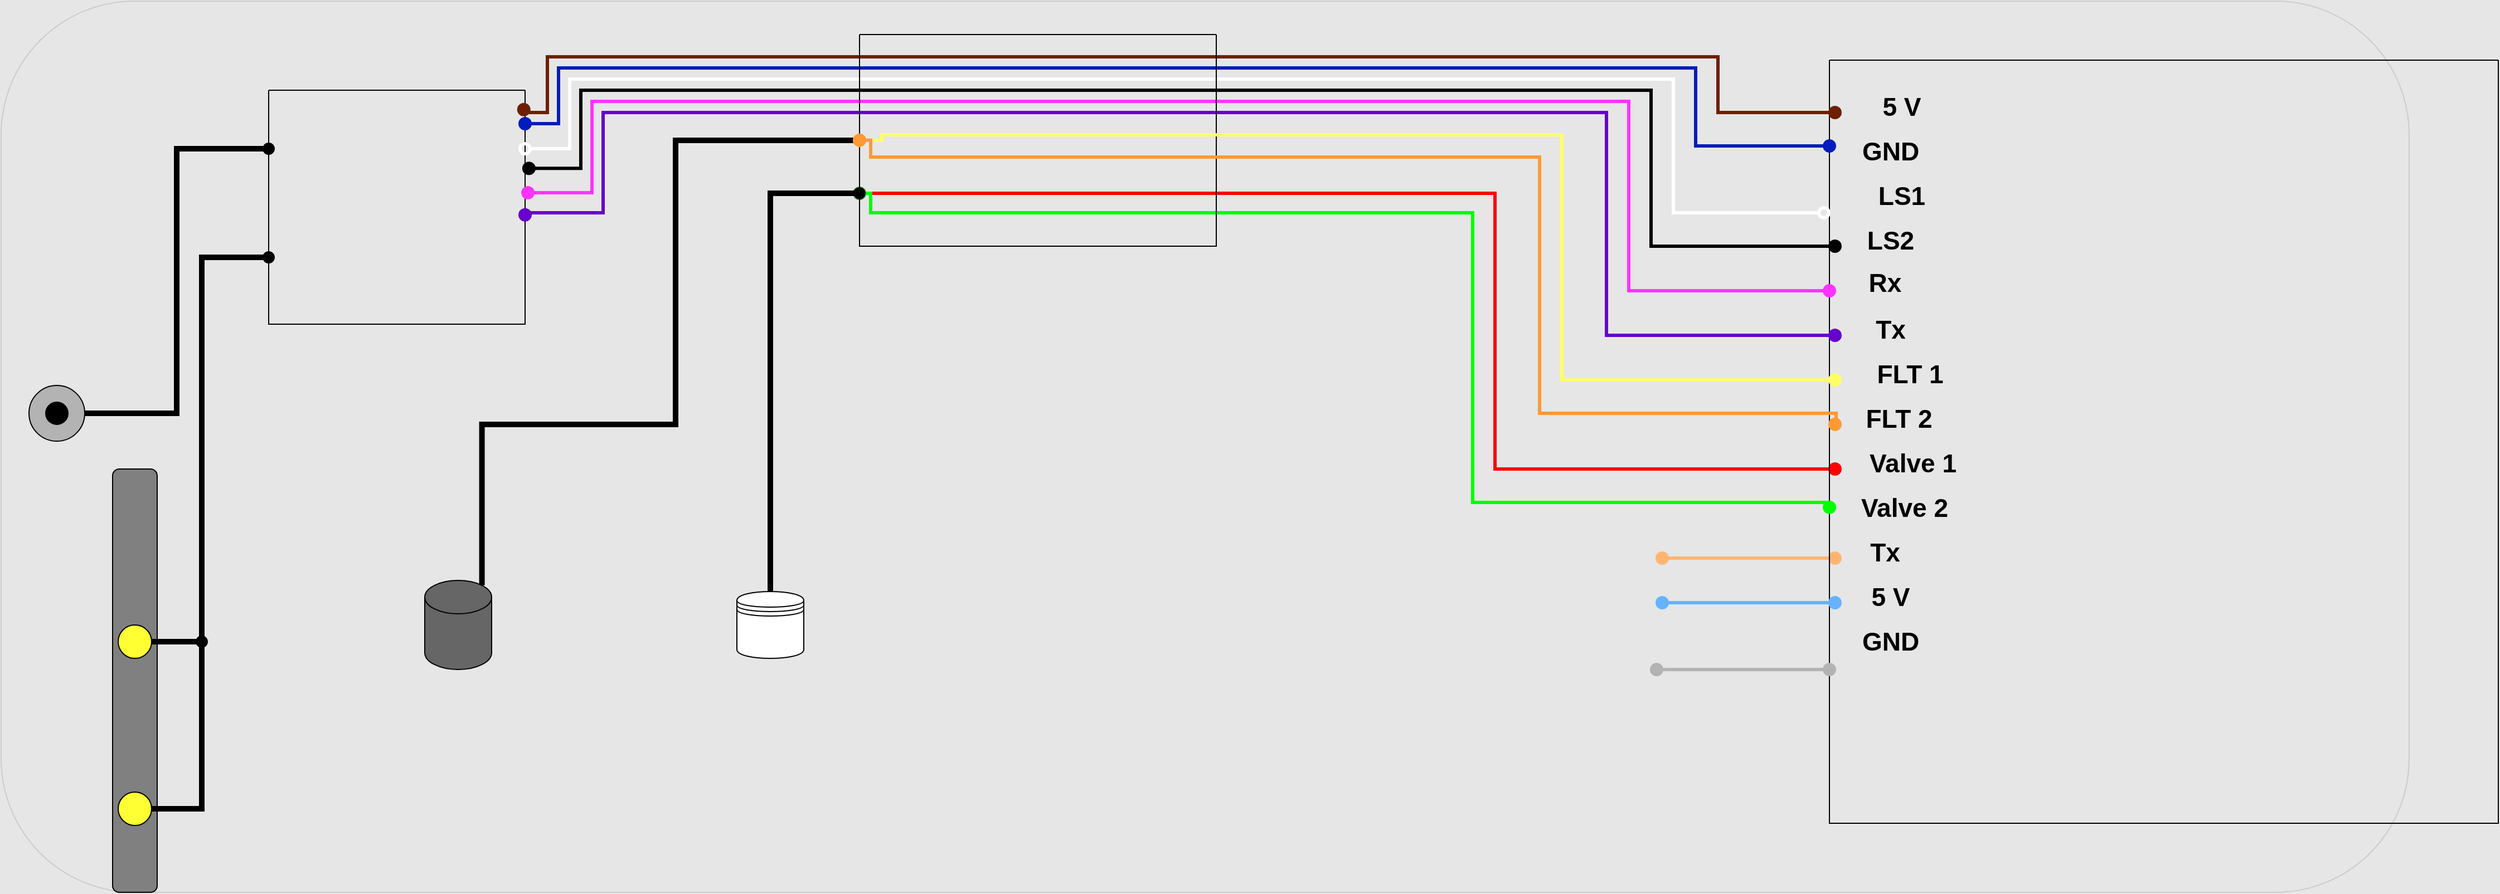 <mxfile version="24.7.2" type="github">
  <diagram name="Page-1" id="7e0a89b8-554c-2b80-1dc8-d5c74ca68de4">
    <mxGraphModel dx="512" dy="493" grid="1" gridSize="10" guides="1" tooltips="1" connect="1" arrows="1" fold="1" page="1" pageScale="1" pageWidth="1100" pageHeight="850" background="#E6E6E6" math="0" shadow="0">
      <root>
        <mxCell id="0" />
        <mxCell id="1" parent="0" />
        <mxCell id="GZgzMt5lGDm11GtKSmbS-1" value="" style="rounded=1;whiteSpace=wrap;html=1;fillColor=#E6E6E6;fontColor=#333333;strokeColor=#CCCCCC;fillStyle=auto;gradientColor=none;" vertex="1" parent="1">
          <mxGeometry x="40" y="30" width="2160" height="800" as="geometry" />
        </mxCell>
        <mxCell id="eWyAGycqIImicUFKL28u-35" value="" style="group" parent="1" vertex="1" connectable="0">
          <mxGeometry x="1700" y="510" width="60" height="30" as="geometry" />
        </mxCell>
        <mxCell id="eWyAGycqIImicUFKL28u-31" value="" style="endArrow=oval;html=1;rounded=0;strokeWidth=3;targetPerimeterSpacing=0;endSize=9;startSize=9;startArrow=oval;startFill=1;endFill=1;fillColor=#0050ef;strokeColor=#ff0000;edgeStyle=orthogonalEdgeStyle;exitX=0;exitY=0.75;exitDx=0;exitDy=0;" parent="1" source="eWyAGycqIImicUFKL28u-1" edge="1">
          <mxGeometry width="50" height="50" relative="1" as="geometry">
            <mxPoint x="1530" y="450" as="sourcePoint" />
            <mxPoint x="1685" y="450" as="targetPoint" />
            <Array as="points">
              <mxPoint x="1380" y="202" />
              <mxPoint x="1380" y="450" />
            </Array>
          </mxGeometry>
        </mxCell>
        <mxCell id="eWyAGycqIImicUFKL28u-37" value="" style="endArrow=oval;html=1;rounded=0;strokeWidth=3;targetPerimeterSpacing=0;endSize=9;startSize=9;startArrow=oval;startFill=1;endFill=1;fillColor=#0050ef;strokeColor=#FFB570;" parent="1" edge="1">
          <mxGeometry width="50" height="50" relative="1" as="geometry">
            <mxPoint x="1530" y="530" as="sourcePoint" />
            <mxPoint x="1685" y="530" as="targetPoint" />
          </mxGeometry>
        </mxCell>
        <mxCell id="eWyAGycqIImicUFKL28u-33" value="Valve 1" style="text;html=1;align=center;verticalAlign=middle;whiteSpace=wrap;rounded=0;labelBackgroundColor=none;fontSize=23;fontStyle=1;fontColor=#000000;spacingTop=0;container=0;" parent="1" vertex="1">
          <mxGeometry x="1700" y="430" width="110" height="30" as="geometry" />
        </mxCell>
        <mxCell id="eWyAGycqIImicUFKL28u-47" value="" style="swimlane;startSize=0;" parent="1" vertex="1">
          <mxGeometry x="1680" y="83" width="600" height="685" as="geometry" />
        </mxCell>
        <mxCell id="eWyAGycqIImicUFKL28u-14" value="Rx" style="text;html=1;align=center;verticalAlign=middle;whiteSpace=wrap;rounded=0;labelBackgroundColor=none;fontSize=23;fontStyle=1;fontColor=#000000;spacingTop=0;container=0;" parent="eWyAGycqIImicUFKL28u-47" vertex="1">
          <mxGeometry x="40.071" y="185" width="19.859" height="30" as="geometry" />
        </mxCell>
        <mxCell id="eWyAGycqIImicUFKL28u-48" value="" style="swimlane;startSize=0;" parent="1" vertex="1">
          <mxGeometry x="280" y="110" width="230" height="210" as="geometry" />
        </mxCell>
        <mxCell id="eWyAGycqIImicUFKL28u-15" value="" style="endArrow=oval;html=1;rounded=0;strokeWidth=3;targetPerimeterSpacing=0;endSize=9;startSize=9;startArrow=oval;startFill=1;endFill=1;fillColor=#ffcd28;gradientColor=#ffa500;strokeColor=#FF33FF;exitX=1.011;exitY=0.438;exitDx=0;exitDy=0;edgeStyle=orthogonalEdgeStyle;exitPerimeter=0;" parent="1" source="eWyAGycqIImicUFKL28u-48" edge="1">
          <mxGeometry width="50" height="50" relative="1" as="geometry">
            <mxPoint x="1260" y="289" as="sourcePoint" />
            <mxPoint x="1680" y="290" as="targetPoint" />
            <Array as="points">
              <mxPoint x="570" y="202" />
              <mxPoint x="570" y="120" />
              <mxPoint x="1500" y="120" />
              <mxPoint x="1500" y="290" />
            </Array>
          </mxGeometry>
        </mxCell>
        <mxCell id="eWyAGycqIImicUFKL28u-40" value="GND" style="text;html=1;align=center;verticalAlign=middle;whiteSpace=wrap;rounded=0;labelBackgroundColor=none;fontSize=23;fontStyle=1;fontColor=#000000;spacingTop=0;container=0;" parent="1" vertex="1">
          <mxGeometry x="1705" y="590" width="60" height="30" as="geometry" />
        </mxCell>
        <mxCell id="eWyAGycqIImicUFKL28u-41" value="" style="endArrow=oval;html=1;rounded=0;strokeWidth=3;targetPerimeterSpacing=0;endSize=9;startSize=9;startArrow=oval;startFill=1;endFill=1;fillColor=#0050ef;strokeColor=#00ff00;exitX=0;exitY=0.75;exitDx=0;exitDy=0;edgeStyle=orthogonalEdgeStyle;" parent="1" source="eWyAGycqIImicUFKL28u-1" edge="1">
          <mxGeometry width="50" height="50" relative="1" as="geometry">
            <mxPoint x="1525" y="484.33" as="sourcePoint" />
            <mxPoint x="1680" y="484.33" as="targetPoint" />
            <Array as="points">
              <mxPoint x="820" y="202" />
              <mxPoint x="820" y="220" />
              <mxPoint x="1360" y="220" />
              <mxPoint x="1360" y="480" />
              <mxPoint x="1680" y="480" />
            </Array>
          </mxGeometry>
        </mxCell>
        <mxCell id="eWyAGycqIImicUFKL28u-38" value="" style="endArrow=oval;html=1;rounded=0;strokeWidth=3;targetPerimeterSpacing=0;endSize=9;startSize=9;startArrow=oval;startFill=1;endFill=1;fillColor=#ffff88;strokeColor=#66B2FF;" parent="1" edge="1">
          <mxGeometry width="50" height="50" relative="1" as="geometry">
            <mxPoint x="1530" y="570" as="sourcePoint" />
            <mxPoint x="1685" y="570" as="targetPoint" />
          </mxGeometry>
        </mxCell>
        <mxCell id="eWyAGycqIImicUFKL28u-42" value="5 V " style="text;html=1;align=center;verticalAlign=middle;whiteSpace=wrap;rounded=0;labelBackgroundColor=none;fontSize=23;fontStyle=1;fontColor=#000000;spacingTop=0;container=0;" parent="1" vertex="1">
          <mxGeometry x="1705" y="550" width="60" height="30" as="geometry" />
        </mxCell>
        <mxCell id="eWyAGycqIImicUFKL28u-36" value="Tx" style="text;html=1;align=center;verticalAlign=middle;whiteSpace=wrap;rounded=0;labelBackgroundColor=none;fontSize=23;fontStyle=1;fontColor=#000000;spacingTop=0;container=0;" parent="1" vertex="1">
          <mxGeometry x="1700" y="510" width="60" height="30" as="geometry" />
        </mxCell>
        <mxCell id="eWyAGycqIImicUFKL28u-34" value="" style="endArrow=oval;html=1;rounded=0;strokeWidth=3;targetPerimeterSpacing=0;endSize=9;startSize=9;startArrow=oval;startFill=1;endFill=1;fillColor=#ffcd28;gradientColor=#ffa500;strokeColor=#B3B3B3;" parent="1" edge="1">
          <mxGeometry width="50" height="50" relative="1" as="geometry">
            <mxPoint x="1525" y="630" as="sourcePoint" />
            <mxPoint x="1680" y="630" as="targetPoint" />
          </mxGeometry>
        </mxCell>
        <mxCell id="eWyAGycqIImicUFKL28u-30" value="&lt;div&gt;&lt;font color=&quot;#000000&quot;&gt;Valve 2&lt;/font&gt;&lt;/div&gt;" style="text;html=1;align=center;verticalAlign=middle;whiteSpace=wrap;rounded=0;labelBackgroundColor=none;fontSize=23;fontStyle=1;fontColor=#FFFFFF;spacingTop=0;container=0;" parent="1" vertex="1">
          <mxGeometry x="1705" y="470" width="85" height="30" as="geometry" />
        </mxCell>
        <mxCell id="eWyAGycqIImicUFKL28u-17" value="Tx" style="text;html=1;align=center;verticalAlign=middle;whiteSpace=wrap;rounded=0;labelBackgroundColor=none;fontSize=23;fontStyle=1;fontColor=#000000;spacingTop=0;container=0;" parent="1" vertex="1">
          <mxGeometry x="1705" y="310" width="60" height="30" as="geometry" />
        </mxCell>
        <mxCell id="eWyAGycqIImicUFKL28u-18" value="" style="endArrow=oval;html=1;rounded=0;strokeWidth=3;targetPerimeterSpacing=0;endSize=9;startSize=9;startArrow=oval;startFill=1;endFill=1;fillColor=#0050ef;strokeColor=#6600CC;edgeStyle=orthogonalEdgeStyle;exitX=1;exitY=0.533;exitDx=0;exitDy=0;exitPerimeter=0;" parent="1" source="eWyAGycqIImicUFKL28u-48" edge="1">
          <mxGeometry width="50" height="50" relative="1" as="geometry">
            <mxPoint x="1530" y="330" as="sourcePoint" />
            <mxPoint x="1685" y="330" as="targetPoint" />
            <Array as="points">
              <mxPoint x="510" y="220" />
              <mxPoint x="580" y="220" />
              <mxPoint x="580" y="130" />
              <mxPoint x="1480" y="130" />
              <mxPoint x="1480" y="330" />
            </Array>
          </mxGeometry>
        </mxCell>
        <mxCell id="eWyAGycqIImicUFKL28u-72" style="edgeStyle=orthogonalEdgeStyle;shape=connector;rounded=0;orthogonalLoop=1;jettySize=auto;html=1;exitX=0.855;exitY=0;exitDx=0;exitDy=4.35;exitPerimeter=0;entryX=0;entryY=0.5;entryDx=0;entryDy=0;strokeColor=default;align=center;verticalAlign=middle;fontFamily=Helvetica;fontSize=11;fontColor=default;labelBackgroundColor=default;endArrow=oval;endFill=1;strokeWidth=5;" parent="1" source="eWyAGycqIImicUFKL28u-57" target="eWyAGycqIImicUFKL28u-1" edge="1">
          <mxGeometry relative="1" as="geometry">
            <Array as="points">
              <mxPoint x="471" y="410" />
              <mxPoint x="645" y="410" />
              <mxPoint x="645" y="155" />
            </Array>
          </mxGeometry>
        </mxCell>
        <mxCell id="eWyAGycqIImicUFKL28u-57" value="" style="shape=cylinder3;whiteSpace=wrap;html=1;boundedLbl=1;backgroundOutline=1;size=15;fillColor=#666666;" parent="1" vertex="1">
          <mxGeometry x="420" y="550" width="60" height="80" as="geometry" />
        </mxCell>
        <mxCell id="eWyAGycqIImicUFKL28u-69" style="edgeStyle=orthogonalEdgeStyle;shape=connector;rounded=0;orthogonalLoop=1;jettySize=auto;html=1;exitX=1;exitY=0.5;exitDx=0;exitDy=0;entryX=0;entryY=0.25;entryDx=0;entryDy=0;strokeColor=default;align=center;verticalAlign=middle;fontFamily=Helvetica;fontSize=11;fontColor=default;labelBackgroundColor=default;endArrow=oval;endFill=1;strokeWidth=5;" parent="1" source="eWyAGycqIImicUFKL28u-58" target="eWyAGycqIImicUFKL28u-48" edge="1">
          <mxGeometry relative="1" as="geometry" />
        </mxCell>
        <mxCell id="eWyAGycqIImicUFKL28u-58" value="" style="ellipse;whiteSpace=wrap;html=1;aspect=fixed;fillColor=#B3B3B3;" parent="1" vertex="1">
          <mxGeometry x="65" y="375" width="50" height="50" as="geometry" />
        </mxCell>
        <mxCell id="eWyAGycqIImicUFKL28u-59" value="" style="ellipse;whiteSpace=wrap;html=1;aspect=fixed;fillColor=#000000;" parent="1" vertex="1">
          <mxGeometry x="80" y="390" width="20" height="20" as="geometry" />
        </mxCell>
        <mxCell id="eWyAGycqIImicUFKL28u-61" value="" style="group" parent="1" vertex="1" connectable="0">
          <mxGeometry x="140" y="450" width="40" height="380" as="geometry" />
        </mxCell>
        <mxCell id="eWyAGycqIImicUFKL28u-53" value="" style="rounded=1;whiteSpace=wrap;html=1;fillColor=#808080;" parent="eWyAGycqIImicUFKL28u-61" vertex="1">
          <mxGeometry width="40" height="380" as="geometry" />
        </mxCell>
        <mxCell id="eWyAGycqIImicUFKL28u-65" style="edgeStyle=orthogonalEdgeStyle;shape=connector;rounded=0;orthogonalLoop=1;jettySize=auto;html=1;exitX=1;exitY=0.5;exitDx=0;exitDy=0;strokeColor=default;align=center;verticalAlign=middle;fontFamily=Helvetica;fontSize=11;fontColor=default;labelBackgroundColor=default;endArrow=oval;endFill=1;strokeWidth=5;" parent="eWyAGycqIImicUFKL28u-61" source="eWyAGycqIImicUFKL28u-54" edge="1">
          <mxGeometry relative="1" as="geometry">
            <mxPoint x="80" y="155" as="targetPoint" />
          </mxGeometry>
        </mxCell>
        <mxCell id="eWyAGycqIImicUFKL28u-54" value="" style="ellipse;whiteSpace=wrap;html=1;aspect=fixed;fillColor=#FFFF33;" parent="eWyAGycqIImicUFKL28u-61" vertex="1">
          <mxGeometry x="5" y="140" width="30" height="30" as="geometry" />
        </mxCell>
        <mxCell id="eWyAGycqIImicUFKL28u-55" value="" style="ellipse;whiteSpace=wrap;html=1;aspect=fixed;fillColor=#FFFF33;" parent="eWyAGycqIImicUFKL28u-61" vertex="1">
          <mxGeometry x="5" y="290" width="30" height="30" as="geometry" />
        </mxCell>
        <mxCell id="eWyAGycqIImicUFKL28u-62" style="edgeStyle=orthogonalEdgeStyle;rounded=0;orthogonalLoop=1;jettySize=auto;html=1;exitX=1;exitY=0.5;exitDx=0;exitDy=0;endArrow=oval;endFill=1;strokeWidth=5;" parent="1" source="eWyAGycqIImicUFKL28u-55" edge="1">
          <mxGeometry relative="1" as="geometry">
            <mxPoint x="280" y="260" as="targetPoint" />
            <Array as="points">
              <mxPoint x="220" y="755" />
              <mxPoint x="220" y="260" />
            </Array>
          </mxGeometry>
        </mxCell>
        <mxCell id="HwqSG6qm3EEAJKm69LRL-37" value="5 V " style="text;html=1;align=center;verticalAlign=middle;whiteSpace=wrap;rounded=0;labelBackgroundColor=none;fontSize=23;fontStyle=1;fontColor=#000000;spacingTop=0;container=0;" parent="1" vertex="1">
          <mxGeometry x="1715" y="110" width="60" height="30" as="geometry" />
        </mxCell>
        <mxCell id="eWyAGycqIImicUFKL28u-3" value="GND" style="text;html=1;align=center;verticalAlign=middle;whiteSpace=wrap;rounded=0;labelBackgroundColor=none;fontSize=23;fontStyle=1;fontColor=#000000;spacingTop=0;container=0;" parent="1" vertex="1">
          <mxGeometry x="1705" y="150" width="60" height="30" as="geometry" />
        </mxCell>
        <mxCell id="eWyAGycqIImicUFKL28u-4" value="" style="endArrow=oval;html=1;rounded=0;strokeWidth=3;targetPerimeterSpacing=0;endSize=9;startSize=9;startArrow=oval;startFill=1;endFill=1;fillColor=#0050ef;strokeColor=#001DBC;edgeStyle=orthogonalEdgeStyle;" parent="1" target="eWyAGycqIImicUFKL28u-47" edge="1">
          <mxGeometry width="50" height="50" relative="1" as="geometry">
            <mxPoint x="510" y="140.0" as="sourcePoint" />
            <mxPoint x="1685" y="95" as="targetPoint" />
            <Array as="points">
              <mxPoint x="540" y="140" />
              <mxPoint x="540" y="90" />
              <mxPoint x="1560" y="90" />
              <mxPoint x="1560" y="160" />
            </Array>
          </mxGeometry>
        </mxCell>
        <mxCell id="eWyAGycqIImicUFKL28u-2" value="" style="endArrow=oval;html=1;rounded=0;strokeWidth=3;targetPerimeterSpacing=0;endSize=9;startSize=9;startArrow=oval;startFill=1;endFill=1;fillColor=#a0522d;strokeColor=#6D1F00;edgeStyle=orthogonalEdgeStyle;elbow=vertical;exitX=0.995;exitY=0.083;exitDx=0;exitDy=0;exitPerimeter=0;" parent="1" source="eWyAGycqIImicUFKL28u-48" edge="1">
          <mxGeometry width="50" height="50" relative="1" as="geometry">
            <mxPoint x="510" y="162" as="sourcePoint" />
            <mxPoint x="1685" y="130" as="targetPoint" />
            <Array as="points">
              <mxPoint x="509" y="130" />
              <mxPoint x="530" y="130" />
              <mxPoint x="530" y="80" />
              <mxPoint x="1580" y="80" />
              <mxPoint x="1580" y="130" />
            </Array>
          </mxGeometry>
        </mxCell>
        <mxCell id="eWyAGycqIImicUFKL28u-8" value="LS1" style="text;html=1;align=center;verticalAlign=middle;whiteSpace=wrap;rounded=0;labelBackgroundColor=none;fontSize=23;fontStyle=1;fontColor=#000000;spacingTop=0;container=0;" parent="1" vertex="1">
          <mxGeometry x="1715" y="190" width="60" height="30" as="geometry" />
        </mxCell>
        <mxCell id="eWyAGycqIImicUFKL28u-9" value="" style="endArrow=oval;html=1;rounded=0;strokeWidth=3;targetPerimeterSpacing=0;startArrow=oval;startFill=0;endFill=0;strokeColor=#FFFFFF;startFillColor=#000000;endFillColor=#000000;edgeStyle=orthogonalEdgeStyle;exitX=1;exitY=0.25;exitDx=0;exitDy=0;endSize=9;startSize=9;" parent="1" source="eWyAGycqIImicUFKL28u-48" edge="1">
          <mxGeometry width="50" height="50" relative="1" as="geometry">
            <mxPoint x="210" y="610" as="sourcePoint" />
            <mxPoint x="1675" y="220" as="targetPoint" />
            <Array as="points">
              <mxPoint x="550" y="163" />
              <mxPoint x="550" y="100" />
              <mxPoint x="1540" y="100" />
              <mxPoint x="1540" y="220" />
            </Array>
          </mxGeometry>
        </mxCell>
        <mxCell id="eWyAGycqIImicUFKL28u-11" value="&lt;div&gt;&lt;font color=&quot;#000000&quot;&gt;LS2&lt;/font&gt;&lt;/div&gt;" style="text;html=1;align=center;verticalAlign=middle;whiteSpace=wrap;rounded=0;labelBackgroundColor=none;fontSize=23;fontStyle=1;fontColor=#FFFFFF;spacingTop=0;container=0;" parent="1" vertex="1">
          <mxGeometry x="1705" y="230" width="60" height="30" as="geometry" />
        </mxCell>
        <mxCell id="eWyAGycqIImicUFKL28u-12" value="" style="endArrow=oval;html=1;rounded=0;strokeWidth=3;targetPerimeterSpacing=0;endSize=9;startSize=9;startArrow=oval;startFill=1;endFill=1;fillColor=#0050ef;strokeColor=#000000;exitX=1.015;exitY=0.334;exitDx=0;exitDy=0;exitPerimeter=0;edgeStyle=orthogonalEdgeStyle;" parent="1" source="eWyAGycqIImicUFKL28u-48" edge="1">
          <mxGeometry width="50" height="50" relative="1" as="geometry">
            <mxPoint x="1520" y="250" as="sourcePoint" />
            <mxPoint x="1685" y="250" as="targetPoint" />
            <Array as="points">
              <mxPoint x="560" y="180" />
              <mxPoint x="560" y="110" />
              <mxPoint x="1520" y="110" />
              <mxPoint x="1520" y="250" />
            </Array>
          </mxGeometry>
        </mxCell>
        <mxCell id="eWyAGycqIImicUFKL28u-1" value="" style="swimlane;startSize=0;" parent="1" vertex="1">
          <mxGeometry x="810" y="60" width="320" height="190" as="geometry" />
        </mxCell>
        <mxCell id="eWyAGycqIImicUFKL28u-52" style="edgeStyle=orthogonalEdgeStyle;rounded=0;orthogonalLoop=1;jettySize=auto;html=1;exitX=0.5;exitY=1;exitDx=0;exitDy=0;" parent="1" source="eWyAGycqIImicUFKL28u-1" target="eWyAGycqIImicUFKL28u-1" edge="1">
          <mxGeometry relative="1" as="geometry" />
        </mxCell>
        <mxCell id="eWyAGycqIImicUFKL28u-21" value="FLT 1" style="text;html=1;align=center;verticalAlign=middle;whiteSpace=wrap;rounded=0;labelBackgroundColor=none;fontSize=23;fontStyle=1;fontColor=#000000;spacingTop=0;container=0;" parent="1" vertex="1">
          <mxGeometry x="1715" y="350" width="75" height="30" as="geometry" />
        </mxCell>
        <mxCell id="eWyAGycqIImicUFKL28u-22" value="" style="endArrow=oval;html=1;rounded=0;strokeWidth=3;targetPerimeterSpacing=0;endSize=9;startSize=9;startArrow=oval;startFill=1;endFill=1;fillColor=#ffff88;strokeColor=#FFFF66;edgeStyle=orthogonalEdgeStyle;exitX=0;exitY=0.5;exitDx=0;exitDy=0;" parent="1" source="eWyAGycqIImicUFKL28u-1" edge="1">
          <mxGeometry width="50" height="50" relative="1" as="geometry">
            <mxPoint x="1530" y="370" as="sourcePoint" />
            <mxPoint x="1685" y="370" as="targetPoint" />
            <Array as="points">
              <mxPoint x="830" y="155" />
              <mxPoint x="830" y="150" />
              <mxPoint x="1440" y="150" />
              <mxPoint x="1440" y="370" />
            </Array>
          </mxGeometry>
        </mxCell>
        <mxCell id="eWyAGycqIImicUFKL28u-24" value="FLT 2" style="text;html=1;align=center;verticalAlign=middle;whiteSpace=wrap;rounded=0;labelBackgroundColor=none;fontSize=23;fontStyle=1;fontColor=#000000;spacingTop=0;container=0;" parent="1" vertex="1">
          <mxGeometry x="1705" y="390" width="75" height="30" as="geometry" />
        </mxCell>
        <mxCell id="eWyAGycqIImicUFKL28u-25" value="" style="endArrow=oval;html=1;rounded=0;strokeWidth=3;targetPerimeterSpacing=0;endSize=9;startSize=9;startArrow=oval;startFill=1;endFill=1;fillColor=#0050ef;strokeColor=#FF9933;edgeStyle=orthogonalEdgeStyle;exitX=0;exitY=0.5;exitDx=0;exitDy=0;" parent="1" edge="1">
          <mxGeometry width="50" height="50" relative="1" as="geometry">
            <mxPoint x="810" y="154.93" as="sourcePoint" />
            <mxPoint x="1685" y="409.93" as="targetPoint" />
            <Array as="points">
              <mxPoint x="820" y="154.93" />
              <mxPoint x="820" y="169.93" />
              <mxPoint x="1420" y="169.93" />
              <mxPoint x="1420" y="399.93" />
              <mxPoint x="1686" y="399.93" />
              <mxPoint x="1686" y="409.93" />
            </Array>
          </mxGeometry>
        </mxCell>
        <mxCell id="eWyAGycqIImicUFKL28u-74" style="edgeStyle=orthogonalEdgeStyle;shape=connector;rounded=0;orthogonalLoop=1;jettySize=auto;html=1;exitX=0.5;exitY=0;exitDx=0;exitDy=0;entryX=0;entryY=0.75;entryDx=0;entryDy=0;strokeColor=default;align=center;verticalAlign=middle;fontFamily=Helvetica;fontSize=11;fontColor=default;labelBackgroundColor=default;endArrow=oval;endFill=1;strokeWidth=5;" parent="1" source="eWyAGycqIImicUFKL28u-73" target="eWyAGycqIImicUFKL28u-1" edge="1">
          <mxGeometry relative="1" as="geometry" />
        </mxCell>
        <mxCell id="eWyAGycqIImicUFKL28u-73" value="" style="shape=datastore;whiteSpace=wrap;html=1;fontFamily=Helvetica;fontSize=11;fontColor=default;labelBackgroundColor=default;" parent="1" vertex="1">
          <mxGeometry x="700" y="560" width="60" height="60" as="geometry" />
        </mxCell>
      </root>
    </mxGraphModel>
  </diagram>
</mxfile>
